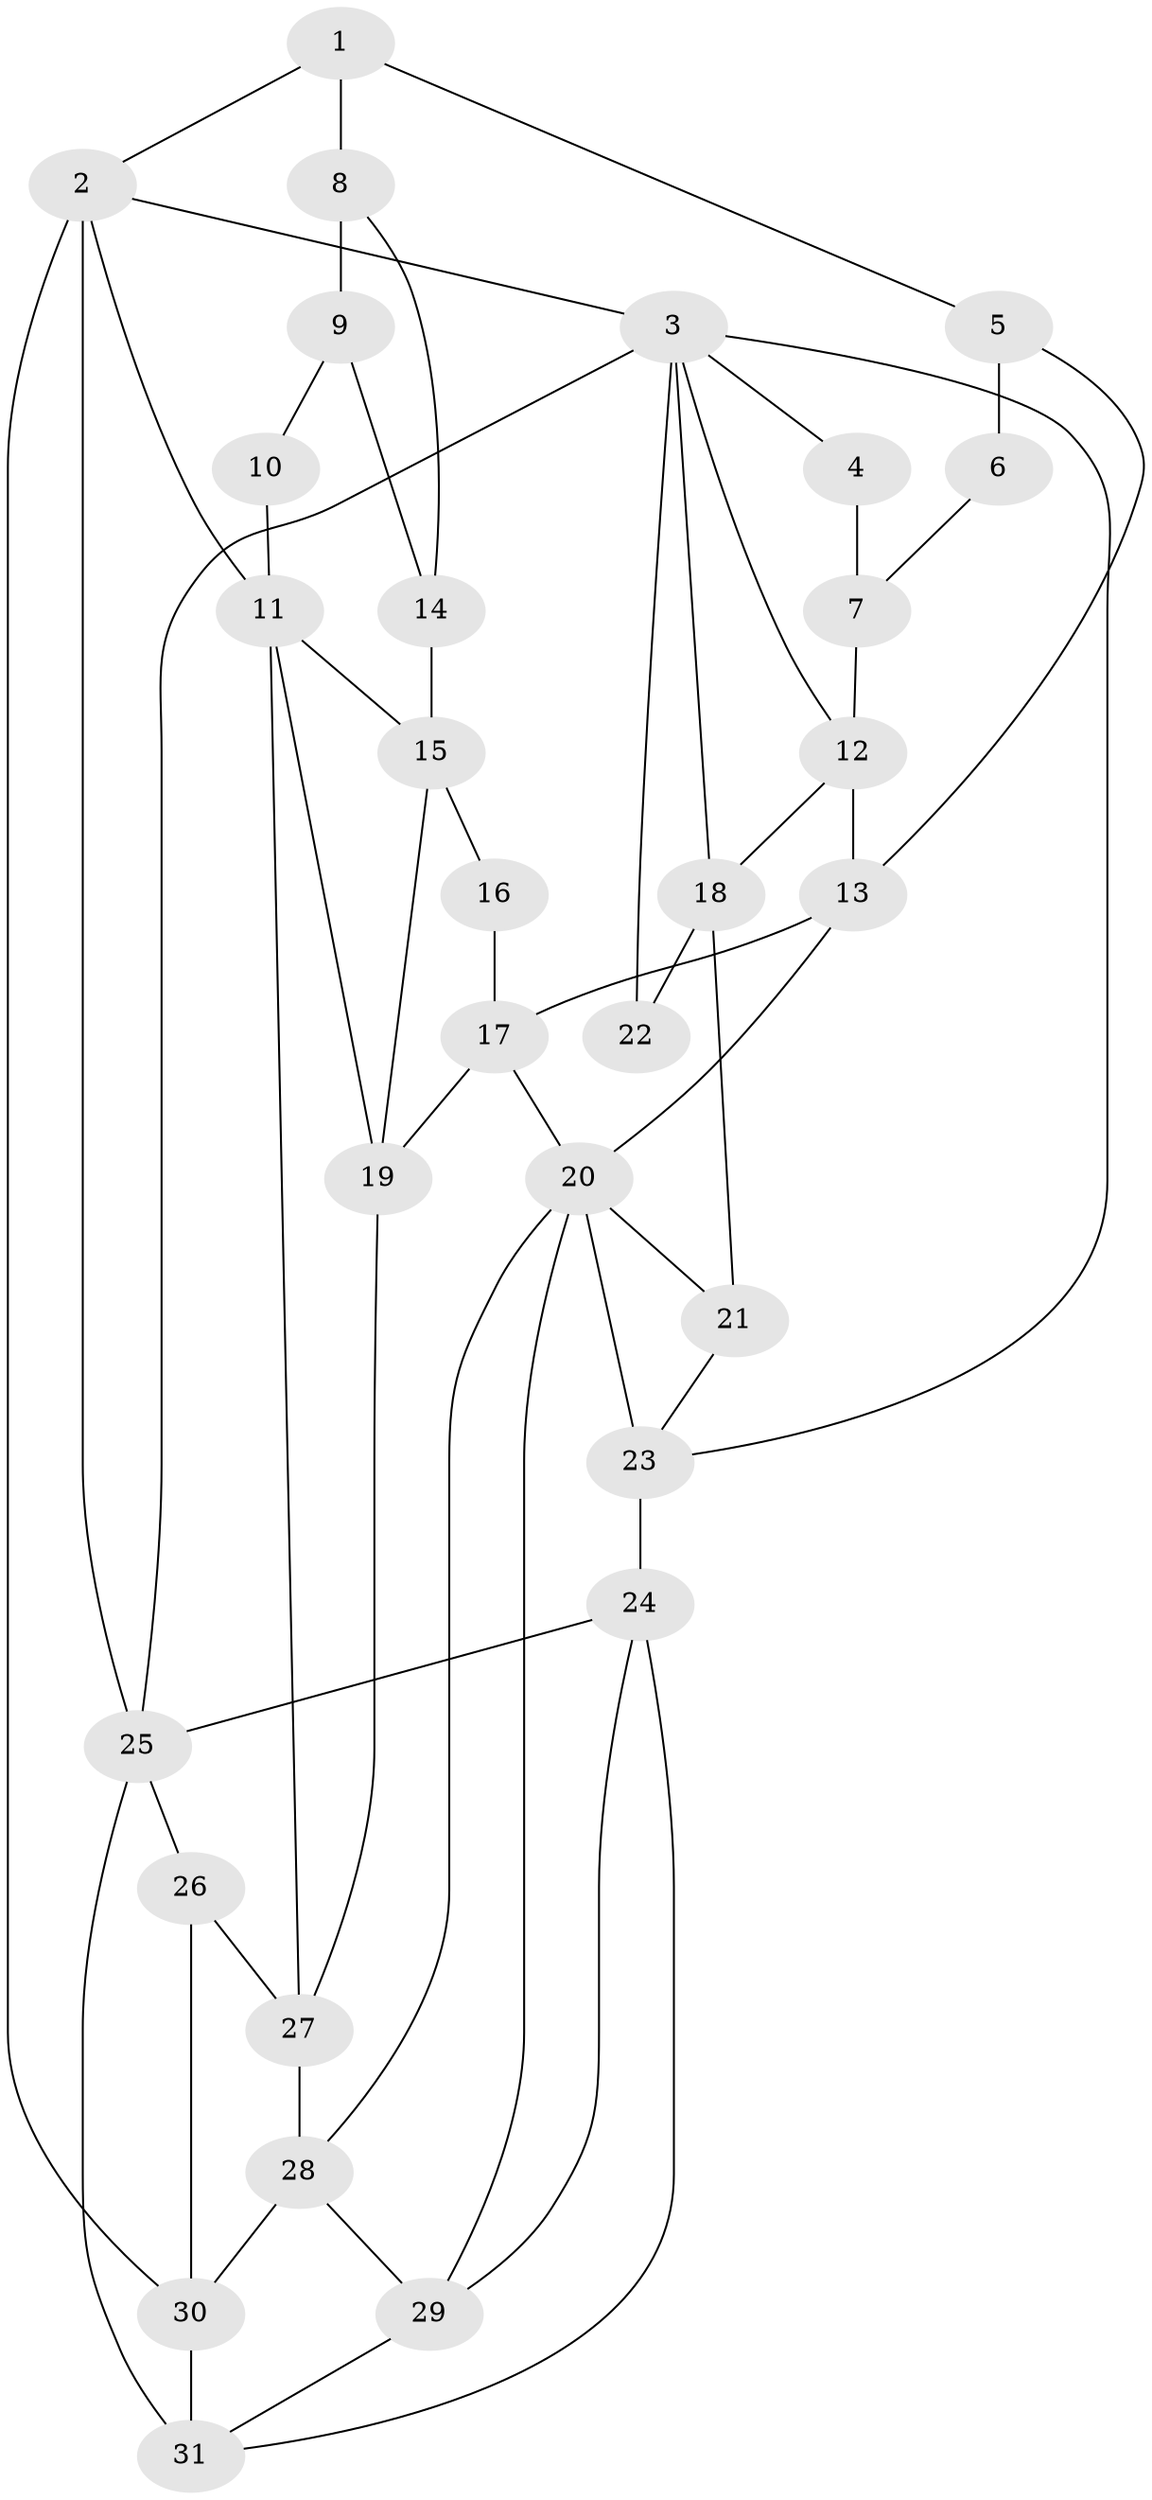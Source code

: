 // original degree distribution, {3: 0.020833333333333332, 4: 0.23958333333333334, 6: 0.21875, 5: 0.5208333333333334}
// Generated by graph-tools (version 1.1) at 2025/54/03/04/25 22:54:24]
// undirected, 31 vertices, 57 edges
graph export_dot {
  node [color=gray90,style=filled];
  1;
  2;
  3;
  4;
  5;
  6;
  7;
  8;
  9;
  10;
  11;
  12;
  13;
  14;
  15;
  16;
  17;
  18;
  19;
  20;
  21;
  22;
  23;
  24;
  25;
  26;
  27;
  28;
  29;
  30;
  31;
  1 -- 2 [weight=1.0];
  1 -- 5 [weight=2.0];
  1 -- 8 [weight=2.0];
  2 -- 3 [weight=1.0];
  2 -- 11 [weight=1.0];
  2 -- 25 [weight=2.0];
  2 -- 30 [weight=2.0];
  3 -- 4 [weight=1.0];
  3 -- 12 [weight=1.0];
  3 -- 18 [weight=1.0];
  3 -- 22 [weight=1.0];
  3 -- 23 [weight=1.0];
  3 -- 25 [weight=1.0];
  4 -- 7 [weight=2.0];
  5 -- 6 [weight=2.0];
  5 -- 13 [weight=2.0];
  6 -- 7 [weight=2.0];
  7 -- 12 [weight=2.0];
  8 -- 9 [weight=3.0];
  8 -- 14 [weight=1.0];
  9 -- 10 [weight=2.0];
  9 -- 14 [weight=1.0];
  10 -- 11 [weight=1.0];
  11 -- 15 [weight=1.0];
  11 -- 19 [weight=1.0];
  11 -- 27 [weight=1.0];
  12 -- 13 [weight=1.0];
  12 -- 18 [weight=1.0];
  13 -- 17 [weight=2.0];
  13 -- 20 [weight=1.0];
  14 -- 15 [weight=2.0];
  15 -- 16 [weight=2.0];
  15 -- 19 [weight=1.0];
  16 -- 17 [weight=1.0];
  17 -- 19 [weight=1.0];
  17 -- 20 [weight=1.0];
  18 -- 21 [weight=2.0];
  18 -- 22 [weight=2.0];
  19 -- 27 [weight=1.0];
  20 -- 21 [weight=1.0];
  20 -- 23 [weight=1.0];
  20 -- 28 [weight=1.0];
  20 -- 29 [weight=1.0];
  21 -- 23 [weight=1.0];
  23 -- 24 [weight=3.0];
  24 -- 25 [weight=1.0];
  24 -- 29 [weight=1.0];
  24 -- 31 [weight=1.0];
  25 -- 26 [weight=1.0];
  25 -- 31 [weight=1.0];
  26 -- 27 [weight=2.0];
  26 -- 30 [weight=1.0];
  27 -- 28 [weight=2.0];
  28 -- 29 [weight=1.0];
  28 -- 30 [weight=1.0];
  29 -- 31 [weight=1.0];
  30 -- 31 [weight=2.0];
}
